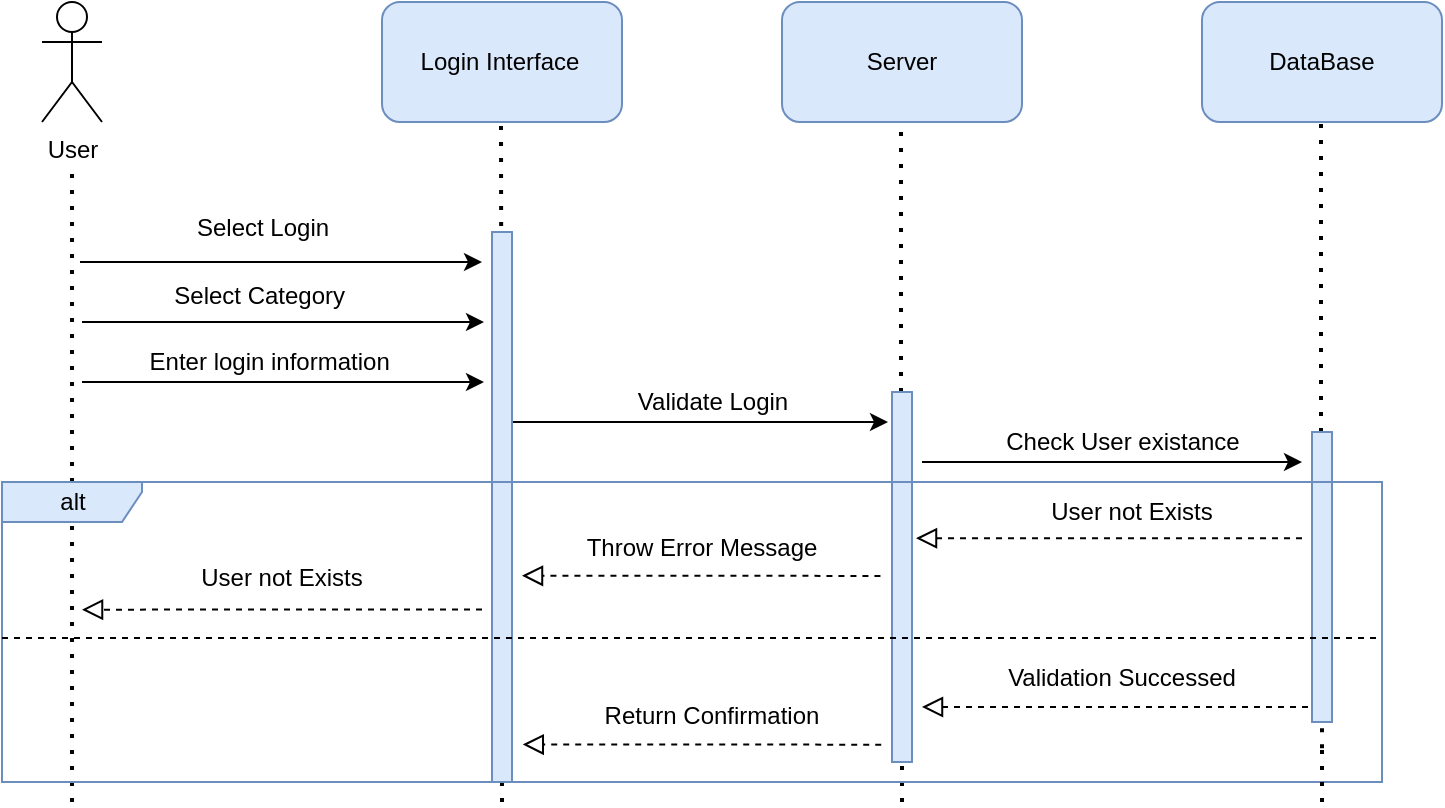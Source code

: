 <mxfile>
    <diagram id="X0GI2tXwIkmjLNF-ENzu" name="Page-1">
        <mxGraphModel dx="1078" dy="765" grid="1" gridSize="10" guides="1" tooltips="1" connect="1" arrows="1" fold="1" page="1" pageScale="1" pageWidth="850" pageHeight="1100" background="#ffffff" math="0" shadow="0">
            <root>
                <mxCell id="0"/>
                <mxCell id="1" parent="0"/>
                <mxCell id="2" value="User" style="shape=umlActor;verticalLabelPosition=bottom;verticalAlign=top;html=1;outlineConnect=0;" parent="1" vertex="1">
                    <mxGeometry x="80" y="120" width="30" height="60" as="geometry"/>
                </mxCell>
                <mxCell id="3" value="" style="endArrow=none;dashed=1;html=1;dashPattern=1 3;strokeWidth=2;entryX=0.5;entryY=1.333;entryDx=0;entryDy=0;entryPerimeter=0;" parent="1" edge="1">
                    <mxGeometry width="50" height="50" relative="1" as="geometry">
                        <mxPoint x="95" y="520" as="sourcePoint"/>
                        <mxPoint x="95" y="202.98" as="targetPoint"/>
                        <Array as="points"/>
                    </mxGeometry>
                </mxCell>
                <mxCell id="4" value="" style="endArrow=classic;html=1;" parent="1" edge="1">
                    <mxGeometry width="50" height="50" relative="1" as="geometry">
                        <mxPoint x="99" y="250" as="sourcePoint"/>
                        <mxPoint x="300" y="250" as="targetPoint"/>
                        <Array as="points"/>
                    </mxGeometry>
                </mxCell>
                <mxCell id="7" value="" style="rounded=1;whiteSpace=wrap;html=1;fillColor=#dae8fc;strokeColor=#6c8ebf;" parent="1" vertex="1">
                    <mxGeometry x="250" y="120" width="120" height="60" as="geometry"/>
                </mxCell>
                <mxCell id="8" value="" style="rounded=1;whiteSpace=wrap;html=1;fillColor=#dae8fc;strokeColor=#6c8ebf;" parent="1" vertex="1">
                    <mxGeometry x="450" y="120" width="120" height="60" as="geometry"/>
                </mxCell>
                <mxCell id="9" value="DataBase" style="rounded=1;whiteSpace=wrap;html=1;fillColor=#dae8fc;strokeColor=#6c8ebf;" parent="1" vertex="1">
                    <mxGeometry x="660" y="120" width="120" height="60" as="geometry"/>
                </mxCell>
                <mxCell id="10" value="Login Interface" style="text;html=1;align=center;verticalAlign=middle;whiteSpace=wrap;rounded=0;" parent="1" vertex="1">
                    <mxGeometry x="264" y="135" width="90" height="30" as="geometry"/>
                </mxCell>
                <mxCell id="11" value="Server" style="text;html=1;strokeColor=none;fillColor=none;align=center;verticalAlign=middle;whiteSpace=wrap;rounded=0;" parent="1" vertex="1">
                    <mxGeometry x="480" y="135" width="60" height="30" as="geometry"/>
                </mxCell>
                <mxCell id="12" value="" style="endArrow=none;dashed=1;html=1;dashPattern=1 3;strokeWidth=2;" parent="1" edge="1">
                    <mxGeometry width="50" height="50" relative="1" as="geometry">
                        <mxPoint x="310" y="520" as="sourcePoint"/>
                        <mxPoint x="309.5" y="180" as="targetPoint"/>
                        <Array as="points"/>
                    </mxGeometry>
                </mxCell>
                <mxCell id="13" value="" style="endArrow=none;dashed=1;html=1;dashPattern=1 3;strokeWidth=2;startArrow=none;" parent="1" source="31" edge="1">
                    <mxGeometry width="50" height="50" relative="1" as="geometry">
                        <mxPoint x="510" y="690" as="sourcePoint"/>
                        <mxPoint x="509.5" y="180" as="targetPoint"/>
                        <Array as="points"/>
                    </mxGeometry>
                </mxCell>
                <mxCell id="14" value="" style="endArrow=none;dashed=1;html=1;dashPattern=1 3;strokeWidth=2;startArrow=none;" parent="1" source="34" edge="1">
                    <mxGeometry width="50" height="50" relative="1" as="geometry">
                        <mxPoint x="720" y="640" as="sourcePoint"/>
                        <mxPoint x="719.5" y="180" as="targetPoint"/>
                        <Array as="points"/>
                    </mxGeometry>
                </mxCell>
                <mxCell id="15" value="" style="endArrow=classic;html=1;" parent="1" edge="1">
                    <mxGeometry width="50" height="50" relative="1" as="geometry">
                        <mxPoint x="100" y="280" as="sourcePoint"/>
                        <mxPoint x="301" y="280" as="targetPoint"/>
                        <Array as="points"/>
                    </mxGeometry>
                </mxCell>
                <mxCell id="16" value="" style="endArrow=classic;html=1;" parent="1" edge="1">
                    <mxGeometry width="50" height="50" relative="1" as="geometry">
                        <mxPoint x="100" y="310" as="sourcePoint"/>
                        <mxPoint x="301" y="310" as="targetPoint"/>
                        <Array as="points"/>
                    </mxGeometry>
                </mxCell>
                <mxCell id="17" value="Select Login" style="text;html=1;align=center;verticalAlign=middle;resizable=0;points=[];autosize=1;strokeColor=none;fillColor=none;" parent="1" vertex="1">
                    <mxGeometry x="145" y="218" width="90" height="30" as="geometry"/>
                </mxCell>
                <mxCell id="19" value="Select Category&amp;nbsp;" style="text;html=1;align=center;verticalAlign=middle;resizable=0;points=[];autosize=1;strokeColor=none;fillColor=none;" parent="1" vertex="1">
                    <mxGeometry x="135" y="252" width="110" height="30" as="geometry"/>
                </mxCell>
                <mxCell id="20" value="Enter login information&amp;nbsp;" style="text;html=1;align=center;verticalAlign=middle;resizable=0;points=[];autosize=1;strokeColor=none;fillColor=none;" parent="1" vertex="1">
                    <mxGeometry x="120" y="285" width="150" height="30" as="geometry"/>
                </mxCell>
                <mxCell id="21" value="" style="endArrow=classic;html=1;" parent="1" edge="1">
                    <mxGeometry width="50" height="50" relative="1" as="geometry">
                        <mxPoint x="313" y="330" as="sourcePoint"/>
                        <mxPoint x="503" y="330" as="targetPoint"/>
                        <Array as="points"/>
                    </mxGeometry>
                </mxCell>
                <mxCell id="22" value="Validate Login" style="text;html=1;align=center;verticalAlign=middle;resizable=0;points=[];autosize=1;strokeColor=none;fillColor=none;" parent="1" vertex="1">
                    <mxGeometry x="365" y="305" width="100" height="30" as="geometry"/>
                </mxCell>
                <mxCell id="23" value="" style="endArrow=classic;html=1;" parent="1" edge="1">
                    <mxGeometry width="50" height="50" relative="1" as="geometry">
                        <mxPoint x="520" y="350" as="sourcePoint"/>
                        <mxPoint x="710" y="350" as="targetPoint"/>
                        <Array as="points"/>
                    </mxGeometry>
                </mxCell>
                <mxCell id="24" value="Check User existance" style="text;html=1;align=center;verticalAlign=middle;resizable=0;points=[];autosize=1;strokeColor=none;fillColor=none;" parent="1" vertex="1">
                    <mxGeometry x="550" y="325" width="140" height="30" as="geometry"/>
                </mxCell>
                <mxCell id="29" value="" style="html=1;points=[];perimeter=orthogonalPerimeter;fillColor=#dae8fc;strokeColor=#6c8ebf;" parent="1" vertex="1">
                    <mxGeometry x="305" y="235" width="10" height="275" as="geometry"/>
                </mxCell>
                <mxCell id="32" value="" style="endArrow=none;dashed=1;html=1;dashPattern=1 3;strokeWidth=2;" parent="1" target="31" edge="1">
                    <mxGeometry width="50" height="50" relative="1" as="geometry">
                        <mxPoint x="510" y="520" as="sourcePoint"/>
                        <mxPoint x="509.5" y="180" as="targetPoint"/>
                        <Array as="points"/>
                    </mxGeometry>
                </mxCell>
                <mxCell id="31" value="" style="html=1;points=[];perimeter=orthogonalPerimeter;fillColor=#dae8fc;strokeColor=#6c8ebf;" parent="1" vertex="1">
                    <mxGeometry x="505" y="315" width="10" height="185" as="geometry"/>
                </mxCell>
                <mxCell id="35" value="" style="endArrow=none;dashed=1;html=1;dashPattern=1 3;strokeWidth=2;startArrow=none;" parent="1" target="34" edge="1">
                    <mxGeometry width="50" height="50" relative="1" as="geometry">
                        <mxPoint x="720" y="493.13" as="sourcePoint"/>
                        <mxPoint x="719.5" y="180" as="targetPoint"/>
                        <Array as="points"/>
                    </mxGeometry>
                </mxCell>
                <mxCell id="34" value="" style="html=1;points=[];perimeter=orthogonalPerimeter;fillColor=#dae8fc;strokeColor=#6c8ebf;" parent="1" vertex="1">
                    <mxGeometry x="715" y="335" width="10" height="145" as="geometry"/>
                </mxCell>
                <mxCell id="36" value="alt" style="shape=umlFrame;tabWidth=110;tabHeight=30;tabPosition=left;html=1;boundedLbl=1;labelInHeader=1;width=70;height=20;fillColor=#dae8fc;strokeColor=#6c8ebf;" parent="1" vertex="1">
                    <mxGeometry x="60" y="360" width="690" height="150" as="geometry"/>
                </mxCell>
                <mxCell id="38" value="" style="line;strokeWidth=1;dashed=1;labelPosition=center;verticalLabelPosition=bottom;align=left;verticalAlign=top;spacingLeft=20;spacingTop=15;" parent="36" vertex="1">
                    <mxGeometry y="75" width="690" height="6.0" as="geometry"/>
                </mxCell>
                <mxCell id="39" value="" style="endArrow=block;startArrow=none;endFill=0;startFill=0;endSize=8;html=1;verticalAlign=bottom;dashed=1;labelBackgroundColor=none;" parent="36" edge="1">
                    <mxGeometry width="160" relative="1" as="geometry">
                        <mxPoint x="650" y="28.125" as="sourcePoint"/>
                        <mxPoint x="457" y="28.125" as="targetPoint"/>
                    </mxGeometry>
                </mxCell>
                <mxCell id="40" value="User not Exists" style="text;html=1;strokeColor=none;fillColor=none;align=center;verticalAlign=middle;whiteSpace=wrap;rounded=0;" parent="36" vertex="1">
                    <mxGeometry x="520" y="0.938" width="90" height="28.125" as="geometry"/>
                </mxCell>
                <mxCell id="41" value="" style="endArrow=block;startArrow=none;endFill=0;startFill=0;endSize=8;html=1;verticalAlign=bottom;dashed=1;labelBackgroundColor=none;exitX=0.638;exitY=0.313;exitDx=0;exitDy=0;exitPerimeter=0;" parent="36" edge="1">
                    <mxGeometry width="160" relative="1" as="geometry">
                        <mxPoint x="439.22" y="46.95" as="sourcePoint"/>
                        <mxPoint x="260" y="46.875" as="targetPoint"/>
                    </mxGeometry>
                </mxCell>
                <mxCell id="42" value="Throw Error Message" style="text;html=1;strokeColor=none;fillColor=none;align=center;verticalAlign=middle;whiteSpace=wrap;rounded=0;" parent="36" vertex="1">
                    <mxGeometry x="290" y="18.75" width="120" height="28.125" as="geometry"/>
                </mxCell>
                <mxCell id="46" value="" style="endArrow=block;startArrow=none;endFill=0;startFill=0;endSize=8;html=1;verticalAlign=bottom;dashed=1;labelBackgroundColor=none;entryX=0.058;entryY=0.438;entryDx=0;entryDy=0;entryPerimeter=0;" parent="36" edge="1">
                    <mxGeometry width="160" relative="1" as="geometry">
                        <mxPoint x="240" y="63.75" as="sourcePoint"/>
                        <mxPoint x="40.02" y="63.825" as="targetPoint"/>
                    </mxGeometry>
                </mxCell>
                <mxCell id="47" value="User not Exists" style="text;html=1;strokeColor=none;fillColor=none;align=center;verticalAlign=middle;whiteSpace=wrap;rounded=0;" parent="36" vertex="1">
                    <mxGeometry x="90" y="33.75" width="100" height="28.125" as="geometry"/>
                </mxCell>
                <mxCell id="49" value="" style="endArrow=block;startArrow=none;endFill=0;startFill=0;endSize=8;html=1;verticalAlign=bottom;dashed=1;labelBackgroundColor=none;" parent="36" edge="1">
                    <mxGeometry width="160" relative="1" as="geometry">
                        <mxPoint x="653" y="112.5" as="sourcePoint"/>
                        <mxPoint x="460.0" y="112.5" as="targetPoint"/>
                    </mxGeometry>
                </mxCell>
                <mxCell id="50" value="Validation Successed" style="text;html=1;strokeColor=none;fillColor=none;align=center;verticalAlign=middle;whiteSpace=wrap;rounded=0;" parent="36" vertex="1">
                    <mxGeometry x="500" y="83.812" width="120" height="28.125" as="geometry"/>
                </mxCell>
                <mxCell id="51" value="" style="endArrow=block;startArrow=none;endFill=0;startFill=0;endSize=8;html=1;verticalAlign=bottom;dashed=1;labelBackgroundColor=none;exitX=0.638;exitY=0.313;exitDx=0;exitDy=0;exitPerimeter=0;" parent="36" edge="1">
                    <mxGeometry width="160" relative="1" as="geometry">
                        <mxPoint x="439.61" y="131.325" as="sourcePoint"/>
                        <mxPoint x="260.39" y="131.25" as="targetPoint"/>
                    </mxGeometry>
                </mxCell>
                <mxCell id="52" value="Return Confirmation" style="text;html=1;strokeColor=none;fillColor=none;align=center;verticalAlign=middle;whiteSpace=wrap;rounded=0;" parent="36" vertex="1">
                    <mxGeometry x="300" y="103.125" width="110" height="28.125" as="geometry"/>
                </mxCell>
                <mxCell id="54" value="" style="endArrow=none;dashed=1;html=1;dashPattern=1 3;strokeWidth=2;" parent="1" edge="1">
                    <mxGeometry width="50" height="50" relative="1" as="geometry">
                        <mxPoint x="720" y="520" as="sourcePoint"/>
                        <mxPoint x="720" y="493.13" as="targetPoint"/>
                        <Array as="points"/>
                    </mxGeometry>
                </mxCell>
            </root>
        </mxGraphModel>
    </diagram>
</mxfile>